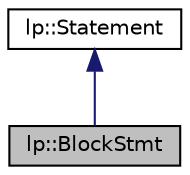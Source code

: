 digraph "lp::BlockStmt"
{
  edge [fontname="Helvetica",fontsize="10",labelfontname="Helvetica",labelfontsize="10"];
  node [fontname="Helvetica",fontsize="10",shape=record];
  Node0 [label="lp::BlockStmt",height=0.2,width=0.4,color="black", fillcolor="grey75", style="filled", fontcolor="black"];
  Node1 -> Node0 [dir="back",color="midnightblue",fontsize="10",style="solid",fontname="Helvetica"];
  Node1 [label="lp::Statement",height=0.2,width=0.4,color="black", fillcolor="white", style="filled",URL="$classlp_1_1Statement.html",tooltip="Definition of atributes and methods of Statement class. "];
}

